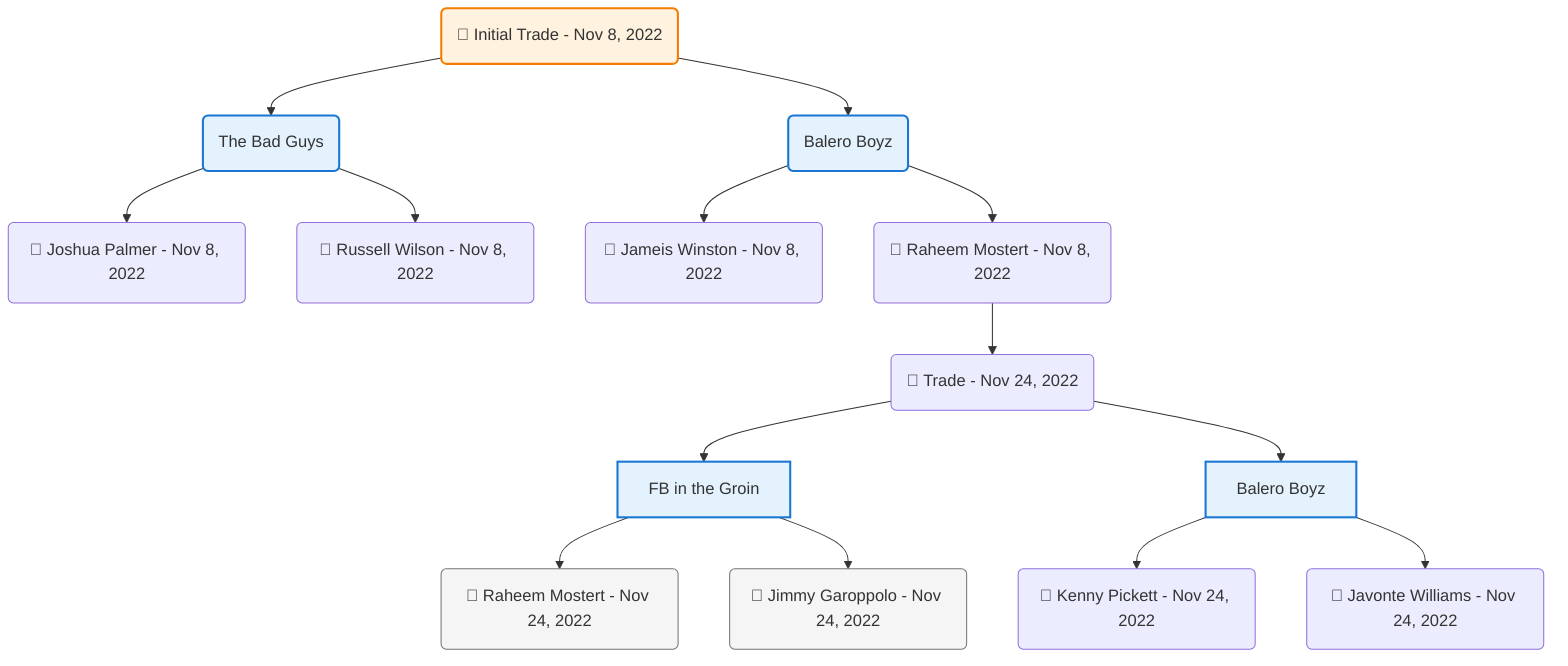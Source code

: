 flowchart TD

    TRADE_MAIN("🔄 Initial Trade - Nov 8, 2022")
    TEAM_1("The Bad Guys")
    TEAM_2("Balero Boyz")
    NODE_2e6f8d3e-5ea6-4590-b67d-2856fa324df1("🔄 Joshua Palmer - Nov 8, 2022")
    NODE_990c48bc-e6a6-49f4-abbb-4ef2fe73130f("🔄 Jameis Winston - Nov 8, 2022")
    NODE_cf6dce81-4deb-4f7e-b8e5-755938976703("🔄 Russell Wilson - Nov 8, 2022")
    NODE_54481d19-d18e-4ae3-9e9d-b1a5a6b78aa9("🔄 Raheem Mostert - Nov 8, 2022")
    TRADE_36c4f0e2-3a62-4a2f-aeff-004312ccd7e0_3("🔄 Trade - Nov 24, 2022")
    TEAM_f483ecf1-cd17-4991-854b-e52dfc957b45_4["FB in the Groin"]
    NODE_9cd60e06-6251-46a6-b284-c1979aa7e5cc("🔄 Raheem Mostert - Nov 24, 2022")
    NODE_9be127b4-a3d5-401c-acf7-930b29fba8bb("🔄 Jimmy Garoppolo - Nov 24, 2022")
    TEAM_2feaf03e-fb22-498e-ac8f-e596b6ba7810_5["Balero Boyz"]
    NODE_f903327d-5537-4a97-941a-7d80035df23e("🔄 Kenny Pickett - Nov 24, 2022")
    NODE_f5eadd9c-975d-4a02-8aed-9554a48dad40("🔄 Javonte Williams - Nov 24, 2022")

    TRADE_MAIN --> TEAM_1
    TRADE_MAIN --> TEAM_2
    TEAM_1 --> NODE_2e6f8d3e-5ea6-4590-b67d-2856fa324df1
    TEAM_2 --> NODE_990c48bc-e6a6-49f4-abbb-4ef2fe73130f
    TEAM_1 --> NODE_cf6dce81-4deb-4f7e-b8e5-755938976703
    TEAM_2 --> NODE_54481d19-d18e-4ae3-9e9d-b1a5a6b78aa9
    NODE_54481d19-d18e-4ae3-9e9d-b1a5a6b78aa9 --> TRADE_36c4f0e2-3a62-4a2f-aeff-004312ccd7e0_3
    TRADE_36c4f0e2-3a62-4a2f-aeff-004312ccd7e0_3 --> TEAM_f483ecf1-cd17-4991-854b-e52dfc957b45_4
    TEAM_f483ecf1-cd17-4991-854b-e52dfc957b45_4 --> NODE_9cd60e06-6251-46a6-b284-c1979aa7e5cc
    TEAM_f483ecf1-cd17-4991-854b-e52dfc957b45_4 --> NODE_9be127b4-a3d5-401c-acf7-930b29fba8bb
    TRADE_36c4f0e2-3a62-4a2f-aeff-004312ccd7e0_3 --> TEAM_2feaf03e-fb22-498e-ac8f-e596b6ba7810_5
    TEAM_2feaf03e-fb22-498e-ac8f-e596b6ba7810_5 --> NODE_f903327d-5537-4a97-941a-7d80035df23e
    TEAM_2feaf03e-fb22-498e-ac8f-e596b6ba7810_5 --> NODE_f5eadd9c-975d-4a02-8aed-9554a48dad40

    %% Node styling
    classDef teamNode fill:#e3f2fd,stroke:#1976d2,stroke-width:2px
    classDef tradeNode fill:#fff3e0,stroke:#f57c00,stroke-width:2px
    classDef playerNode fill:#f3e5f5,stroke:#7b1fa2,stroke-width:1px
    classDef nonRootPlayerNode fill:#f5f5f5,stroke:#757575,stroke-width:1px
    classDef endNode fill:#ffebee,stroke:#c62828,stroke-width:2px
    classDef waiverNode fill:#e8f5e8,stroke:#388e3c,stroke-width:2px
    classDef championshipNode fill:#fff9c4,stroke:#f57f17,stroke-width:3px

    class TEAM_1,TEAM_2,TEAM_f483ecf1-cd17-4991-854b-e52dfc957b45_4,TEAM_2feaf03e-fb22-498e-ac8f-e596b6ba7810_5 teamNode
    class NODE_9cd60e06-6251-46a6-b284-c1979aa7e5cc,NODE_9be127b4-a3d5-401c-acf7-930b29fba8bb nonRootPlayerNode
    class TRADE_MAIN tradeNode